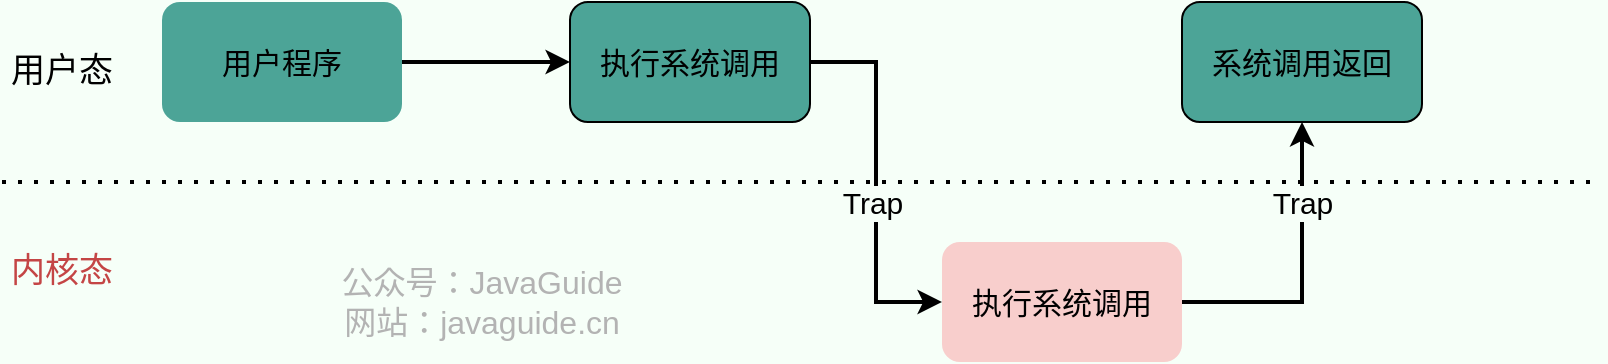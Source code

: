 <mxfile version="20.3.0" type="device"><diagram id="xGMrVERaUssHp3SnbKha" name="Page-1"><mxGraphModel dx="1106" dy="789" grid="1" gridSize="10" guides="1" tooltips="1" connect="1" arrows="1" fold="1" page="1" pageScale="1" pageWidth="827" pageHeight="1169" background="#F6FFF8" math="0" shadow="0"><root><mxCell id="0"/><mxCell id="1" parent="0"/><mxCell id="KUmEva0vatMKXuVRuWxB-6" style="edgeStyle=orthogonalEdgeStyle;rounded=0;orthogonalLoop=1;jettySize=auto;html=1;entryX=0;entryY=0.5;entryDx=0;entryDy=0;fontSize=15;strokeWidth=2;fontFamily=JetBrains Mono;fontSource=https%3A%2F%2Ffonts.googleapis.com%2Fcss%3Ffamily%3DJetBrains%2BMono;" parent="1" source="KUmEva0vatMKXuVRuWxB-1" target="KUmEva0vatMKXuVRuWxB-3" edge="1"><mxGeometry relative="1" as="geometry"/></mxCell><mxCell id="KUmEva0vatMKXuVRuWxB-1" value="用户程序" style="rounded=1;whiteSpace=wrap;html=1;fontSize=15;fillColor=#4CA497;strokeColor=none;fontFamily=JetBrains Mono;fontSource=https%3A%2F%2Ffonts.googleapis.com%2Fcss%3Ffamily%3DJetBrains%2BMono;" parent="1" vertex="1"><mxGeometry x="90" y="200" width="120" height="60" as="geometry"/></mxCell><mxCell id="KUmEva0vatMKXuVRuWxB-7" style="edgeStyle=orthogonalEdgeStyle;rounded=0;orthogonalLoop=1;jettySize=auto;html=1;entryX=0;entryY=0.5;entryDx=0;entryDy=0;fontSize=15;strokeWidth=2;fontFamily=JetBrains Mono;fontSource=https%3A%2F%2Ffonts.googleapis.com%2Fcss%3Ffamily%3DJetBrains%2BMono;" parent="1" source="KUmEva0vatMKXuVRuWxB-3" target="KUmEva0vatMKXuVRuWxB-4" edge="1"><mxGeometry relative="1" as="geometry"/></mxCell><mxCell id="HLDCr4TkY8ONKlABKCXB-1" value="Trap" style="edgeLabel;html=1;align=center;verticalAlign=middle;resizable=0;points=[];fontSize=15;labelBackgroundColor=#F6FFF8;" vertex="1" connectable="0" parent="KUmEva0vatMKXuVRuWxB-7"><mxGeometry x="0.258" y="-2" relative="1" as="geometry"><mxPoint y="-14" as="offset"/></mxGeometry></mxCell><mxCell id="KUmEva0vatMKXuVRuWxB-3" value="执行系统调用" style="rounded=1;whiteSpace=wrap;html=1;fontSize=15;fillColor=#4CA497;fontFamily=JetBrains Mono;fontSource=https%3A%2F%2Ffonts.googleapis.com%2Fcss%3Ffamily%3DJetBrains%2BMono;" parent="1" vertex="1"><mxGeometry x="294" y="200" width="120" height="60" as="geometry"/></mxCell><mxCell id="KUmEva0vatMKXuVRuWxB-8" style="edgeStyle=orthogonalEdgeStyle;rounded=0;orthogonalLoop=1;jettySize=auto;html=1;entryX=0.5;entryY=1;entryDx=0;entryDy=0;fontSize=15;strokeWidth=2;fontFamily=JetBrains Mono;fontSource=https%3A%2F%2Ffonts.googleapis.com%2Fcss%3Ffamily%3DJetBrains%2BMono;" parent="1" source="KUmEva0vatMKXuVRuWxB-4" target="KUmEva0vatMKXuVRuWxB-5" edge="1"><mxGeometry relative="1" as="geometry"><Array as="points"><mxPoint x="660" y="350"/></Array></mxGeometry></mxCell><mxCell id="HLDCr4TkY8ONKlABKCXB-2" value="Trap" style="edgeLabel;html=1;align=center;verticalAlign=middle;resizable=0;points=[];fontSize=15;labelBackgroundColor=#F6FFF8;" vertex="1" connectable="0" parent="KUmEva0vatMKXuVRuWxB-8"><mxGeometry x="0.267" y="-4" relative="1" as="geometry"><mxPoint x="-4" y="-15" as="offset"/></mxGeometry></mxCell><mxCell id="KUmEva0vatMKXuVRuWxB-4" value="执行系统调用" style="rounded=1;whiteSpace=wrap;html=1;fontSize=15;fillColor=#f8cecc;strokeColor=none;fontFamily=JetBrains Mono;fontSource=https%3A%2F%2Ffonts.googleapis.com%2Fcss%3Ffamily%3DJetBrains%2BMono;" parent="1" vertex="1"><mxGeometry x="480" y="320" width="120" height="60" as="geometry"/></mxCell><mxCell id="KUmEva0vatMKXuVRuWxB-5" value="系统调用返回" style="rounded=1;whiteSpace=wrap;html=1;fontSize=15;fillColor=#4CA497;fontFamily=JetBrains Mono;fontSource=https%3A%2F%2Ffonts.googleapis.com%2Fcss%3Ffamily%3DJetBrains%2BMono;" parent="1" vertex="1"><mxGeometry x="600" y="200" width="120" height="60" as="geometry"/></mxCell><mxCell id="KUmEva0vatMKXuVRuWxB-9" value="" style="endArrow=none;dashed=1;html=1;dashPattern=1 3;strokeWidth=2;rounded=0;fontSize=15;fontFamily=JetBrains Mono;fontSource=https%3A%2F%2Ffonts.googleapis.com%2Fcss%3Ffamily%3DJetBrains%2BMono;" parent="1" edge="1"><mxGeometry width="50" height="50" relative="1" as="geometry"><mxPoint x="10" y="290" as="sourcePoint"/><mxPoint x="810" y="290" as="targetPoint"/></mxGeometry></mxCell><mxCell id="KUmEva0vatMKXuVRuWxB-11" value="用户态" style="text;html=1;strokeColor=none;fillColor=none;align=center;verticalAlign=middle;whiteSpace=wrap;rounded=0;fontSize=17;fontFamily=JetBrains Mono;fontSource=https%3A%2F%2Ffonts.googleapis.com%2Fcss%3Ffamily%3DJetBrains%2BMono;" parent="1" vertex="1"><mxGeometry x="10" y="220" width="60" height="30" as="geometry"/></mxCell><mxCell id="KUmEva0vatMKXuVRuWxB-12" value="内核态" style="text;html=1;strokeColor=none;fillColor=none;align=center;verticalAlign=middle;whiteSpace=wrap;rounded=0;fontSize=17;fontColor=#C44545;fontFamily=JetBrains Mono;fontSource=https%3A%2F%2Ffonts.googleapis.com%2Fcss%3Ffamily%3DJetBrains%2BMono;" parent="1" vertex="1"><mxGeometry x="10" y="320" width="60" height="30" as="geometry"/></mxCell><mxCell id="HLDCr4TkY8ONKlABKCXB-5" value="&lt;font style=&quot;font-size: 16px;&quot;&gt;公众号：JavaGuide&lt;br style=&quot;font-size: 16px;&quot;&gt;网站：javaguide.cn&lt;/font&gt;" style="text;html=1;strokeColor=none;fillColor=none;align=center;verticalAlign=middle;whiteSpace=wrap;rounded=0;labelBackgroundColor=none;fontSize=16;fontColor=#B3B3B3;rotation=0;sketch=0;shadow=0;" vertex="1" parent="1"><mxGeometry x="160" y="345" width="180" height="10" as="geometry"/></mxCell></root></mxGraphModel></diagram></mxfile>